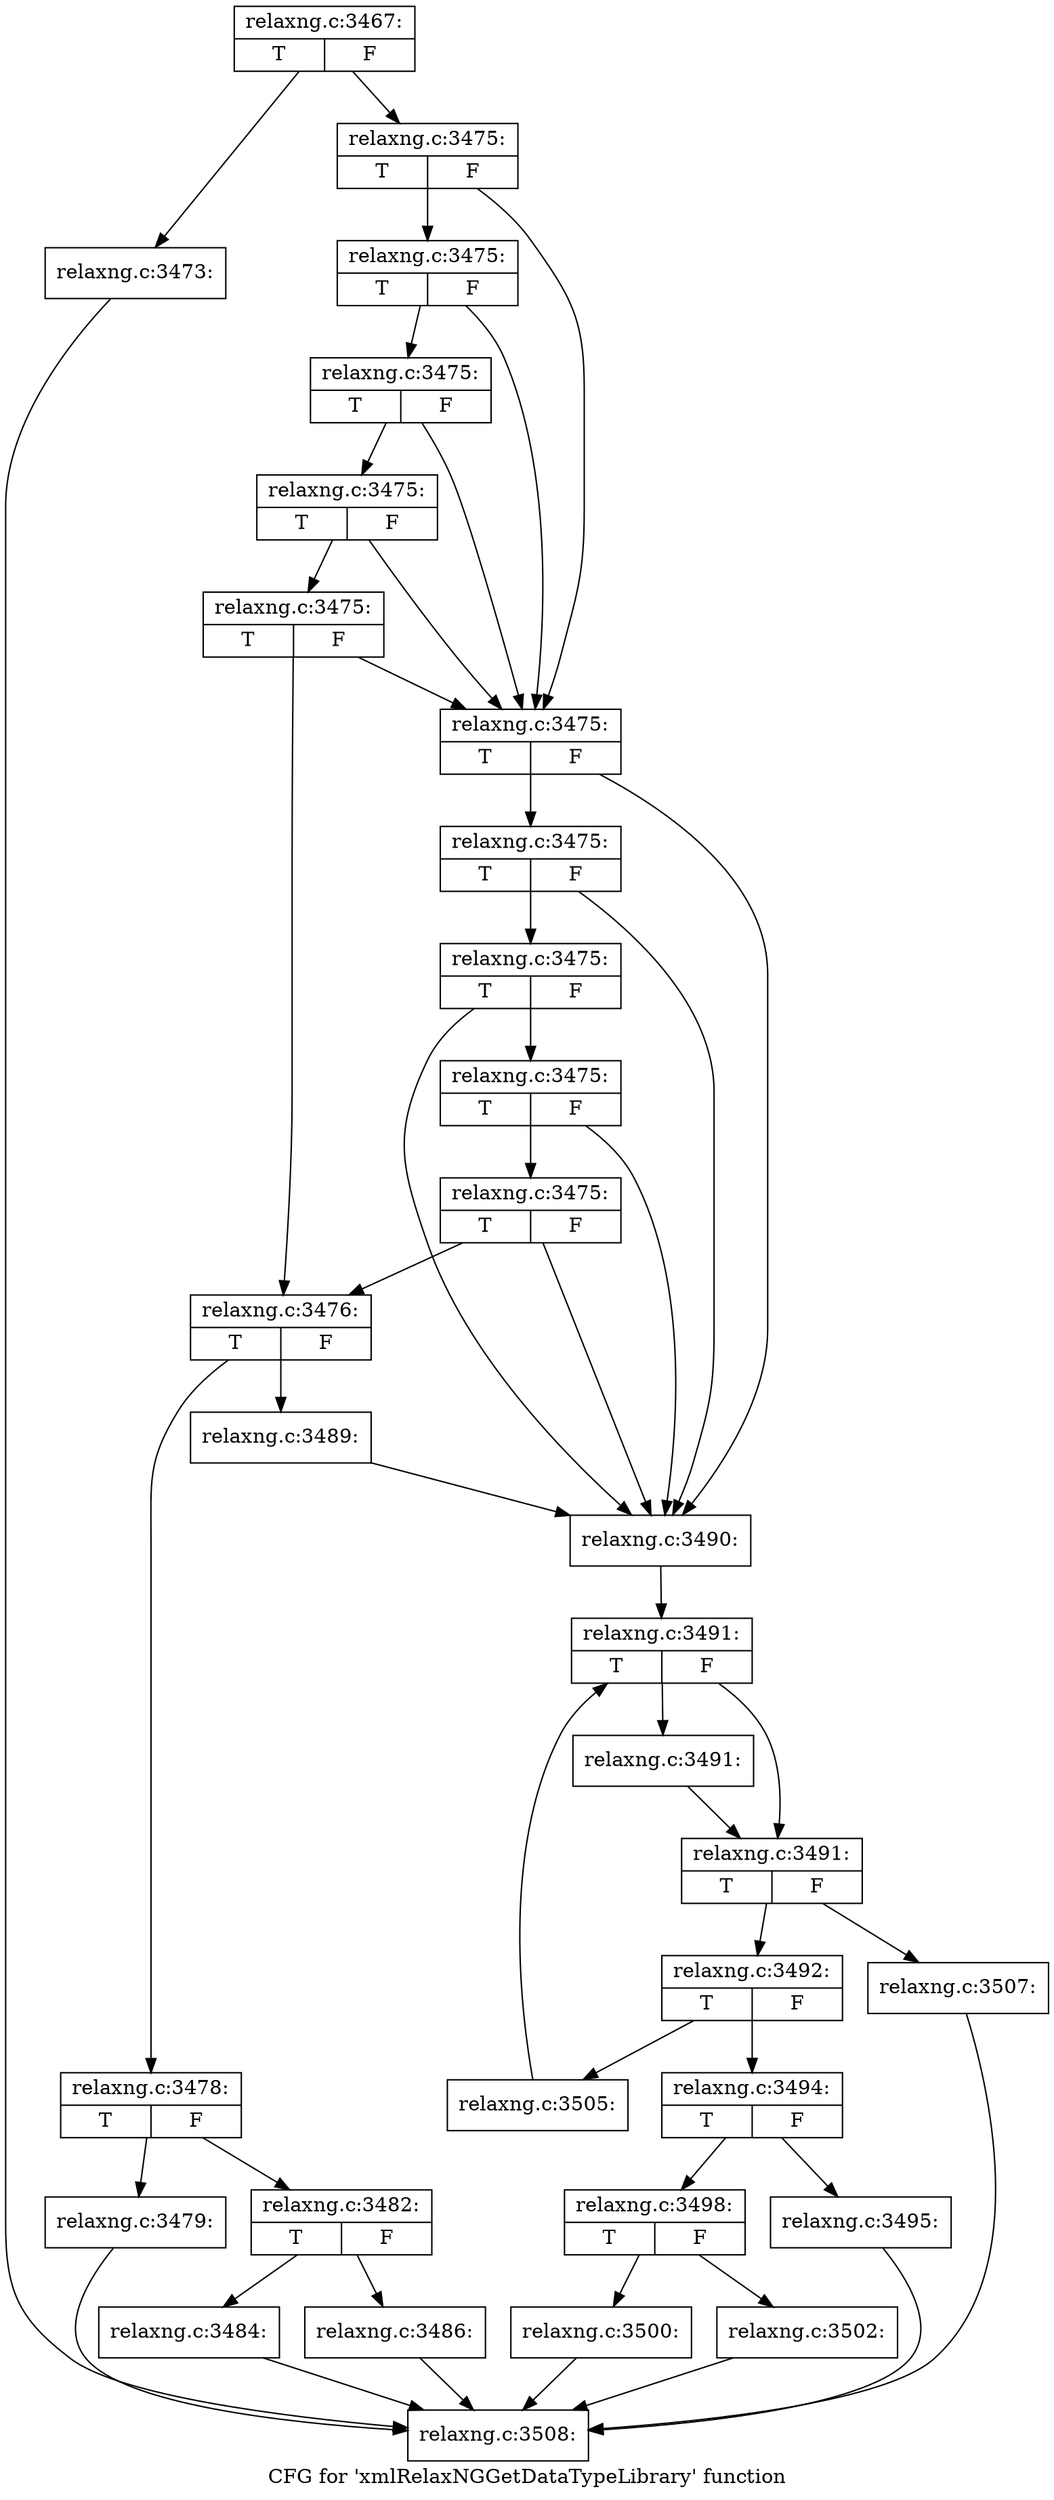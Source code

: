 digraph "CFG for 'xmlRelaxNGGetDataTypeLibrary' function" {
	label="CFG for 'xmlRelaxNGGetDataTypeLibrary' function";

	Node0x3ccbb30 [shape=record,label="{relaxng.c:3467:|{<s0>T|<s1>F}}"];
	Node0x3ccbb30 -> Node0x3ce36a0;
	Node0x3ccbb30 -> Node0x3ce36f0;
	Node0x3ce36a0 [shape=record,label="{relaxng.c:3473:}"];
	Node0x3ce36a0 -> Node0x3ce2a90;
	Node0x3ce36f0 [shape=record,label="{relaxng.c:3475:|{<s0>T|<s1>F}}"];
	Node0x3ce36f0 -> Node0x3ce3d90;
	Node0x3ce36f0 -> Node0x3ce3bf0;
	Node0x3ce3d90 [shape=record,label="{relaxng.c:3475:|{<s0>T|<s1>F}}"];
	Node0x3ce3d90 -> Node0x3ce3d40;
	Node0x3ce3d90 -> Node0x3ce3bf0;
	Node0x3ce3d40 [shape=record,label="{relaxng.c:3475:|{<s0>T|<s1>F}}"];
	Node0x3ce3d40 -> Node0x3ce3cf0;
	Node0x3ce3d40 -> Node0x3ce3bf0;
	Node0x3ce3cf0 [shape=record,label="{relaxng.c:3475:|{<s0>T|<s1>F}}"];
	Node0x3ce3cf0 -> Node0x3ce3c70;
	Node0x3ce3cf0 -> Node0x3ce3bf0;
	Node0x3ce3c70 [shape=record,label="{relaxng.c:3475:|{<s0>T|<s1>F}}"];
	Node0x3ce3c70 -> Node0x3ce3b50;
	Node0x3ce3c70 -> Node0x3ce3bf0;
	Node0x3ce3bf0 [shape=record,label="{relaxng.c:3475:|{<s0>T|<s1>F}}"];
	Node0x3ce3bf0 -> Node0x3ce4cd0;
	Node0x3ce3bf0 -> Node0x3ce3ba0;
	Node0x3ce4cd0 [shape=record,label="{relaxng.c:3475:|{<s0>T|<s1>F}}"];
	Node0x3ce4cd0 -> Node0x3ce4c80;
	Node0x3ce4cd0 -> Node0x3ce3ba0;
	Node0x3ce4c80 [shape=record,label="{relaxng.c:3475:|{<s0>T|<s1>F}}"];
	Node0x3ce4c80 -> Node0x3ce4c30;
	Node0x3ce4c80 -> Node0x3ce3ba0;
	Node0x3ce4c30 [shape=record,label="{relaxng.c:3475:|{<s0>T|<s1>F}}"];
	Node0x3ce4c30 -> Node0x3ce4be0;
	Node0x3ce4c30 -> Node0x3ce3ba0;
	Node0x3ce4be0 [shape=record,label="{relaxng.c:3475:|{<s0>T|<s1>F}}"];
	Node0x3ce4be0 -> Node0x3ce3b50;
	Node0x3ce4be0 -> Node0x3ce3ba0;
	Node0x3ce3b50 [shape=record,label="{relaxng.c:3476:|{<s0>T|<s1>F}}"];
	Node0x3ce3b50 -> Node0x3ce5ea0;
	Node0x3ce3b50 -> Node0x3ce5ef0;
	Node0x3ce5ea0 [shape=record,label="{relaxng.c:3478:|{<s0>T|<s1>F}}"];
	Node0x3ce5ea0 -> Node0x3ce62b0;
	Node0x3ce5ea0 -> Node0x3ce6300;
	Node0x3ce62b0 [shape=record,label="{relaxng.c:3479:}"];
	Node0x3ce62b0 -> Node0x3ce2a90;
	Node0x3ce6300 [shape=record,label="{relaxng.c:3482:|{<s0>T|<s1>F}}"];
	Node0x3ce6300 -> Node0x3ce7300;
	Node0x3ce6300 -> Node0x3ce7630;
	Node0x3ce7300 [shape=record,label="{relaxng.c:3484:}"];
	Node0x3ce7300 -> Node0x3ce2a90;
	Node0x3ce7630 [shape=record,label="{relaxng.c:3486:}"];
	Node0x3ce7630 -> Node0x3ce2a90;
	Node0x3ce5ef0 [shape=record,label="{relaxng.c:3489:}"];
	Node0x3ce5ef0 -> Node0x3ce3ba0;
	Node0x3ce3ba0 [shape=record,label="{relaxng.c:3490:}"];
	Node0x3ce3ba0 -> Node0x3ce8240;
	Node0x3ce8240 [shape=record,label="{relaxng.c:3491:|{<s0>T|<s1>F}}"];
	Node0x3ce8240 -> Node0x3ce84f0;
	Node0x3ce8240 -> Node0x3ce84a0;
	Node0x3ce84f0 [shape=record,label="{relaxng.c:3491:}"];
	Node0x3ce84f0 -> Node0x3ce84a0;
	Node0x3ce84a0 [shape=record,label="{relaxng.c:3491:|{<s0>T|<s1>F}}"];
	Node0x3ce84a0 -> Node0x3ce8a80;
	Node0x3ce84a0 -> Node0x3ce8420;
	Node0x3ce8a80 [shape=record,label="{relaxng.c:3492:|{<s0>T|<s1>F}}"];
	Node0x3ce8a80 -> Node0x3ce8e30;
	Node0x3ce8a80 -> Node0x3ce8e80;
	Node0x3ce8e30 [shape=record,label="{relaxng.c:3494:|{<s0>T|<s1>F}}"];
	Node0x3ce8e30 -> Node0x3ce91c0;
	Node0x3ce8e30 -> Node0x3ce9210;
	Node0x3ce91c0 [shape=record,label="{relaxng.c:3495:}"];
	Node0x3ce91c0 -> Node0x3ce2a90;
	Node0x3ce9210 [shape=record,label="{relaxng.c:3498:|{<s0>T|<s1>F}}"];
	Node0x3ce9210 -> Node0x3ce9c30;
	Node0x3ce9210 -> Node0x3ce9c80;
	Node0x3ce9c30 [shape=record,label="{relaxng.c:3500:}"];
	Node0x3ce9c30 -> Node0x3ce2a90;
	Node0x3ce9c80 [shape=record,label="{relaxng.c:3502:}"];
	Node0x3ce9c80 -> Node0x3ce2a90;
	Node0x3ce8e80 [shape=record,label="{relaxng.c:3505:}"];
	Node0x3ce8e80 -> Node0x3ce8240;
	Node0x3ce8420 [shape=record,label="{relaxng.c:3507:}"];
	Node0x3ce8420 -> Node0x3ce2a90;
	Node0x3ce2a90 [shape=record,label="{relaxng.c:3508:}"];
}
